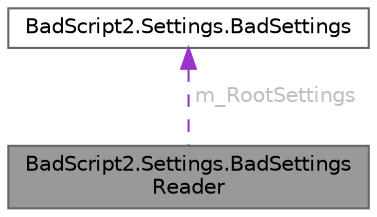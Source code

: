 digraph "BadScript2.Settings.BadSettingsReader"
{
 // LATEX_PDF_SIZE
  bgcolor="transparent";
  edge [fontname=Helvetica,fontsize=10,labelfontname=Helvetica,labelfontsize=10];
  node [fontname=Helvetica,fontsize=10,shape=box,height=0.2,width=0.4];
  Node1 [id="Node000001",label="BadScript2.Settings.BadSettings\lReader",height=0.2,width=0.4,color="gray40", fillcolor="grey60", style="filled", fontcolor="black",tooltip="Reads a JSON file and returns the resulting BadSettings Object."];
  Node2 -> Node1 [id="edge1_Node000001_Node000002",dir="back",color="darkorchid3",style="dashed",tooltip=" ",label=" m_RootSettings",fontcolor="grey" ];
  Node2 [id="Node000002",label="BadScript2.Settings.BadSettings",height=0.2,width=0.4,color="gray40", fillcolor="white", style="filled",URL="$class_bad_script2_1_1_settings_1_1_bad_settings.html",tooltip="Public Api for the Settings System."];
}
